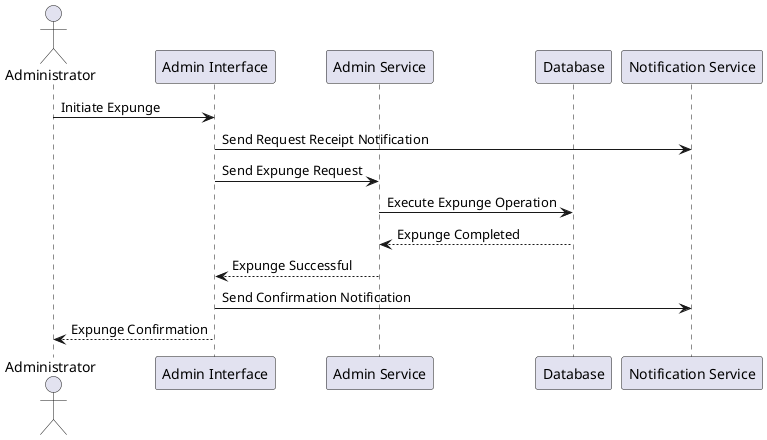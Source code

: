 @startuml
actor Administrator
participant "Admin Interface" as AdminInterface
participant "Admin Service" as AdminService
participant "Database" as Database
participant "Notification Service" as NotificationService
note right: Wait for x hours

Administrator -> AdminInterface: Initiate Expunge
AdminInterface -> NotificationService: Send Request Receipt Notification
AdminInterface -> AdminService: Send Expunge Request
AdminService -> Database: Execute Expunge Operation
Database --> AdminService: Expunge Completed
AdminService --> AdminInterface: Expunge Successful
AdminInterface -> NotificationService: Send Confirmation Notification
AdminInterface --> Administrator: Expunge Confirmation 
@enduml
